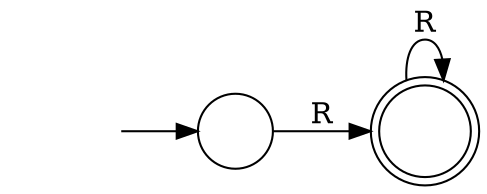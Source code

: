 digraph Automaton {
	graph [bb="0,0,217,77",
		dpi=96,
		rankdir=LR
	];
	node [label="\N"];
	0	 [height=0.61111,
		label="",
		pos="195,22",
		shape=doublecircle,
		width=0.61111];
	0 -> 0	 [label=R,
		lp="195,69.5",
		pos="e,203.01,42.581 186.99,42.581 185.89,52.845 188.55,62 195,62 199.13,62 201.71,58.243 202.74,52.844"];
	1	 [height=0.5,
		label="",
		pos="109,22",
		shape=circle,
		width=0.5];
	1 -> 0	 [label=R,
		lp="150,29.5",
		pos="e,172.74,22 127.4,22 137.59,22 150.75,22 162.68,22"];
	initial	 [height=0.5,
		label="",
		pos="27,22",
		shape=plaintext,
		width=0.75];
	initial -> 1	 [pos="e,90.826,22 54.195,22 62.654,22 72.051,22 80.595,22"];
}
